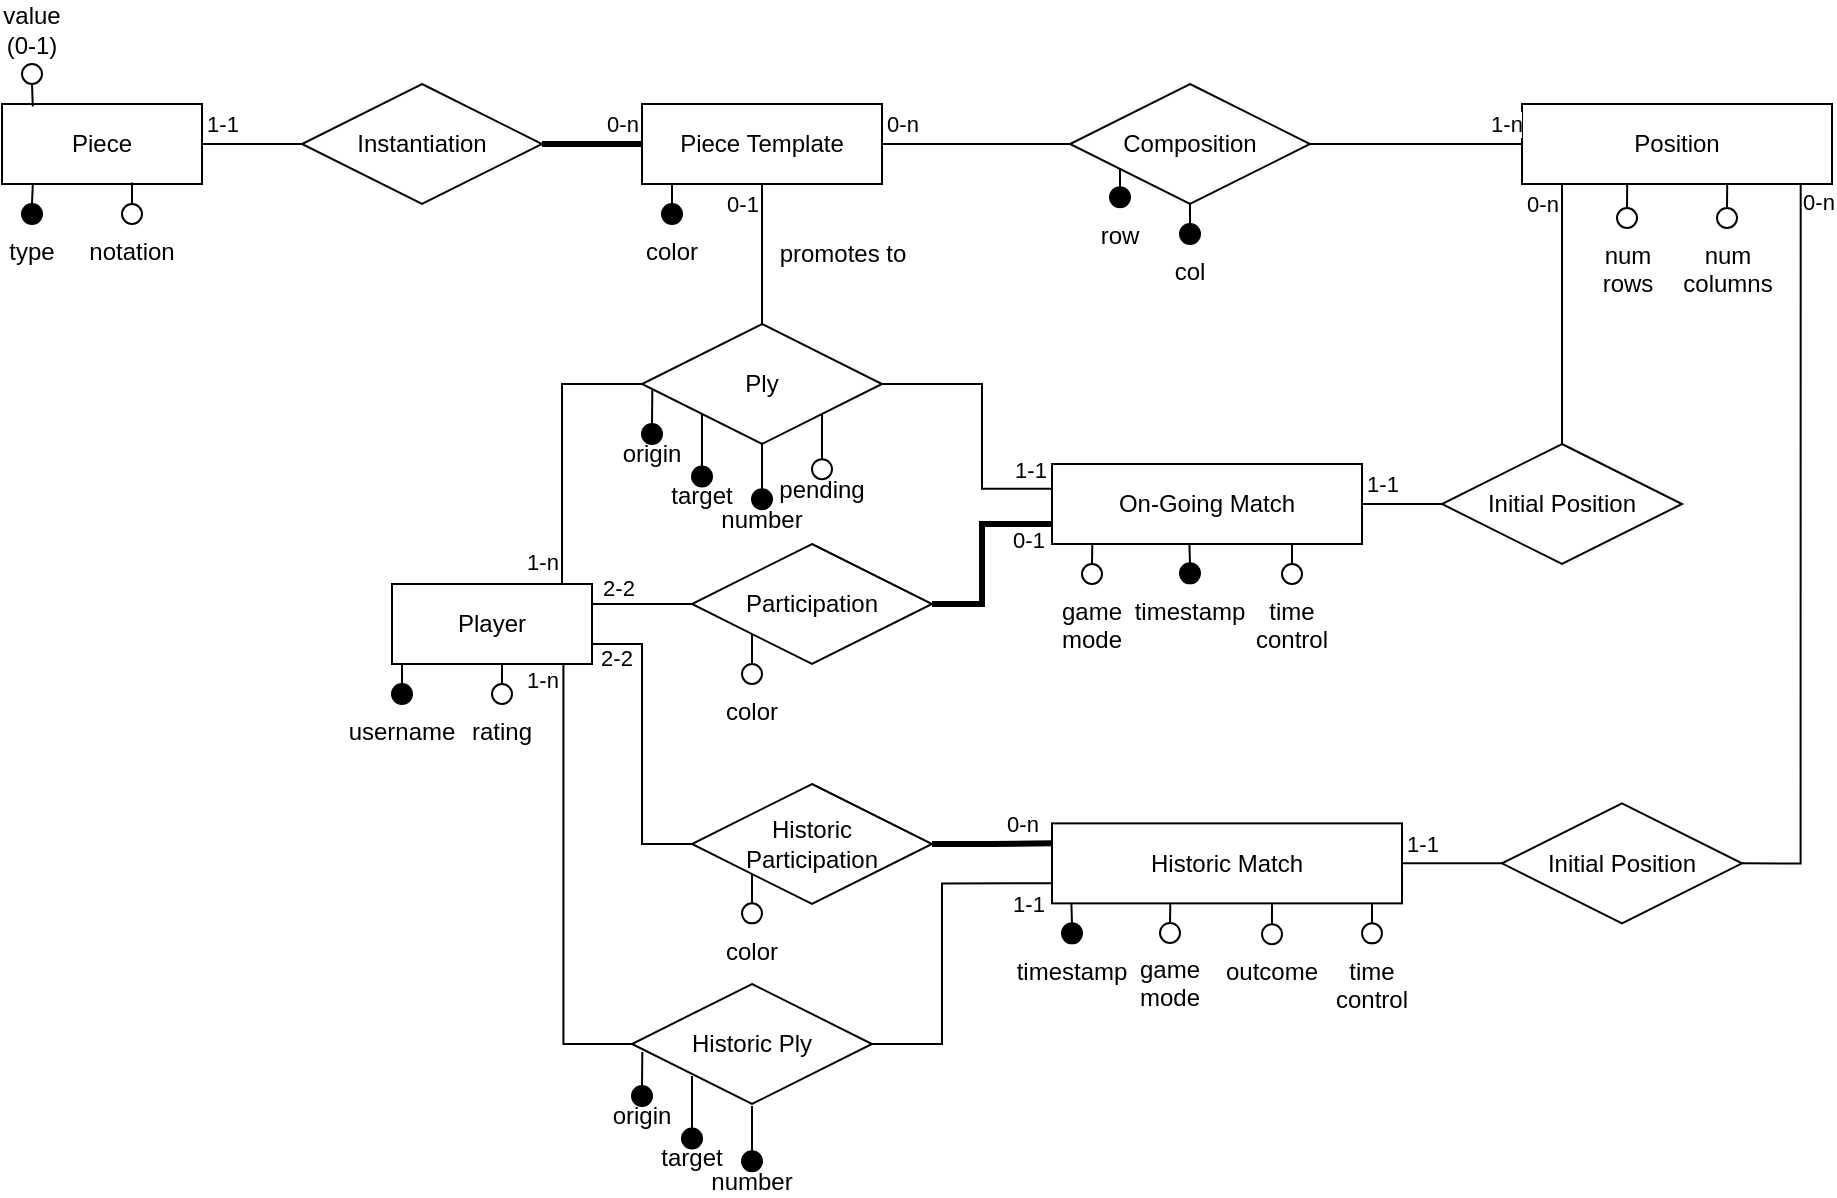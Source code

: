 <mxfile version="20.5.3" type="device"><diagram id="VojodgETcrZP4-2KOpy2" name="Página-1"><mxGraphModel dx="2012" dy="671" grid="1" gridSize="10" guides="1" tooltips="1" connect="1" arrows="1" fold="1" page="1" pageScale="1" pageWidth="827" pageHeight="1169" math="0" shadow="0"><root><mxCell id="0"/><mxCell id="1" parent="0"/><mxCell id="2_VntcDzzRcqwPw3IpWG-17" value="1-1" style="edgeStyle=orthogonalEdgeStyle;rounded=0;orthogonalLoop=1;jettySize=auto;html=1;exitX=1;exitY=0.5;exitDx=0;exitDy=0;entryX=0;entryY=0.5;entryDx=0;entryDy=0;endArrow=none;endFill=0;" edge="1" parent="1" source="2_VntcDzzRcqwPw3IpWG-1" target="2_VntcDzzRcqwPw3IpWG-16"><mxGeometry x="-0.6" y="10" relative="1" as="geometry"><mxPoint as="offset"/></mxGeometry></mxCell><mxCell id="2_VntcDzzRcqwPw3IpWG-1" value="Piece" style="whiteSpace=wrap;html=1;align=center;" vertex="1" parent="1"><mxGeometry x="-180" y="190" width="100" height="40" as="geometry"/></mxCell><mxCell id="2_VntcDzzRcqwPw3IpWG-9" style="edgeStyle=orthogonalEdgeStyle;rounded=0;orthogonalLoop=1;jettySize=auto;html=1;exitX=0.5;exitY=0;exitDx=0;exitDy=0;entryX=0.554;entryY=0.99;entryDx=0;entryDy=0;entryPerimeter=0;endArrow=none;endFill=0;" edge="1" parent="1" source="2_VntcDzzRcqwPw3IpWG-8"><mxGeometry relative="1" as="geometry"><mxPoint x="-164.6" y="230.0" as="targetPoint"/></mxGeometry></mxCell><mxCell id="2_VntcDzzRcqwPw3IpWG-8" value="type" style="ellipse;whiteSpace=wrap;html=1;labelPosition=center;verticalLabelPosition=bottom;align=center;verticalAlign=top;fillColor=#000000;" vertex="1" parent="1"><mxGeometry x="-170" y="240" width="10" height="10" as="geometry"/></mxCell><mxCell id="2_VntcDzzRcqwPw3IpWG-93" value="0-n" style="edgeStyle=orthogonalEdgeStyle;rounded=0;orthogonalLoop=1;jettySize=auto;html=1;exitX=1;exitY=0.5;exitDx=0;exitDy=0;entryX=0;entryY=0.5;entryDx=0;entryDy=0;fontColor=#000000;endArrow=none;endFill=0;" edge="1" parent="1" source="2_VntcDzzRcqwPw3IpWG-15" target="2_VntcDzzRcqwPw3IpWG-92"><mxGeometry x="-0.787" y="10" relative="1" as="geometry"><mxPoint as="offset"/></mxGeometry></mxCell><mxCell id="2_VntcDzzRcqwPw3IpWG-15" value="Piece Template" style="whiteSpace=wrap;html=1;align=center;" vertex="1" parent="1"><mxGeometry x="140" y="190" width="120" height="40" as="geometry"/></mxCell><mxCell id="2_VntcDzzRcqwPw3IpWG-18" value="0-n" style="edgeStyle=orthogonalEdgeStyle;rounded=0;orthogonalLoop=1;jettySize=auto;html=1;exitX=1;exitY=0.5;exitDx=0;exitDy=0;endArrow=none;endFill=0;endSize=6;strokeWidth=3;" edge="1" parent="1" source="2_VntcDzzRcqwPw3IpWG-16" target="2_VntcDzzRcqwPw3IpWG-15"><mxGeometry x="0.6" y="10" relative="1" as="geometry"><mxPoint as="offset"/></mxGeometry></mxCell><mxCell id="2_VntcDzzRcqwPw3IpWG-16" value="Instantiation" style="shape=rhombus;perimeter=rhombusPerimeter;whiteSpace=wrap;html=1;align=center;" vertex="1" parent="1"><mxGeometry x="-30" y="180" width="120" height="60" as="geometry"/></mxCell><mxCell id="2_VntcDzzRcqwPw3IpWG-22" value="" style="group" vertex="1" connectable="0" parent="1"><mxGeometry x="-120" y="240" width="10" height="10" as="geometry"/></mxCell><mxCell id="2_VntcDzzRcqwPw3IpWG-20" value="notation&lt;br&gt;" style="ellipse;whiteSpace=wrap;html=1;labelPosition=center;verticalLabelPosition=bottom;align=center;verticalAlign=top;" vertex="1" parent="2_VntcDzzRcqwPw3IpWG-22"><mxGeometry width="10" height="10" as="geometry"/></mxCell><mxCell id="2_VntcDzzRcqwPw3IpWG-21" style="edgeStyle=orthogonalEdgeStyle;rounded=0;orthogonalLoop=1;jettySize=auto;html=1;exitX=0.5;exitY=0;exitDx=0;exitDy=0;entryX=0.45;entryY=0.98;entryDx=0;entryDy=0;entryPerimeter=0;endArrow=none;endFill=0;" edge="1" parent="1" source="2_VntcDzzRcqwPw3IpWG-20"><mxGeometry relative="1" as="geometry"><mxPoint x="-115" y="229.2" as="targetPoint"/></mxGeometry></mxCell><mxCell id="2_VntcDzzRcqwPw3IpWG-26" style="edgeStyle=orthogonalEdgeStyle;rounded=0;orthogonalLoop=1;jettySize=auto;html=1;exitX=0.5;exitY=0;exitDx=0;exitDy=0;entryX=0.125;entryY=1.01;entryDx=0;entryDy=0;entryPerimeter=0;endArrow=none;endFill=0;" edge="1" parent="1" source="2_VntcDzzRcqwPw3IpWG-24" target="2_VntcDzzRcqwPw3IpWG-15"><mxGeometry relative="1" as="geometry"/></mxCell><mxCell id="2_VntcDzzRcqwPw3IpWG-24" value="color" style="ellipse;whiteSpace=wrap;html=1;labelPosition=center;verticalLabelPosition=bottom;align=center;verticalAlign=top;fillColor=#000000;" vertex="1" parent="1"><mxGeometry x="150" y="240" width="10" height="10" as="geometry"/></mxCell><mxCell id="2_VntcDzzRcqwPw3IpWG-39" value="2-2" style="edgeStyle=orthogonalEdgeStyle;rounded=0;orthogonalLoop=1;jettySize=auto;html=1;exitX=1;exitY=0.25;exitDx=0;exitDy=0;entryX=0;entryY=0.5;entryDx=0;entryDy=0;endArrow=none;endFill=0;" edge="1" parent="1" source="2_VntcDzzRcqwPw3IpWG-27" target="2_VntcDzzRcqwPw3IpWG-36"><mxGeometry x="-0.48" y="8" relative="1" as="geometry"><Array as="points"><mxPoint x="165" y="440"/></Array><mxPoint as="offset"/></mxGeometry></mxCell><mxCell id="2_VntcDzzRcqwPw3IpWG-45" value="1-n" style="edgeStyle=orthogonalEdgeStyle;rounded=0;orthogonalLoop=1;jettySize=auto;html=1;exitX=0.85;exitY=0;exitDx=0;exitDy=0;entryX=0;entryY=0.5;entryDx=0;entryDy=0;endArrow=none;endFill=0;exitPerimeter=0;" edge="1" parent="1" source="2_VntcDzzRcqwPw3IpWG-27" target="2_VntcDzzRcqwPw3IpWG-44"><mxGeometry x="-0.84" y="10" relative="1" as="geometry"><mxPoint as="offset"/></mxGeometry></mxCell><mxCell id="2_VntcDzzRcqwPw3IpWG-85" value="2-2" style="edgeStyle=orthogonalEdgeStyle;rounded=0;orthogonalLoop=1;jettySize=auto;html=1;exitX=1;exitY=0.75;exitDx=0;exitDy=0;entryX=0;entryY=0.5;entryDx=0;entryDy=0;fontColor=#000000;endArrow=none;endFill=0;" edge="1" parent="1" source="2_VntcDzzRcqwPw3IpWG-27" target="2_VntcDzzRcqwPw3IpWG-79"><mxGeometry x="-0.85" y="-7" relative="1" as="geometry"><mxPoint as="offset"/></mxGeometry></mxCell><mxCell id="2_VntcDzzRcqwPw3IpWG-103" value="1-n" style="edgeStyle=orthogonalEdgeStyle;rounded=0;orthogonalLoop=1;jettySize=auto;html=1;exitX=0.857;exitY=1.004;exitDx=0;exitDy=0;entryX=0;entryY=0.5;entryDx=0;entryDy=0;strokeWidth=1;fontColor=#000000;endArrow=none;endFill=0;startSize=12;endSize=12;sourcePerimeterSpacing=6;exitPerimeter=0;" edge="1" parent="1" source="2_VntcDzzRcqwPw3IpWG-27" target="2_VntcDzzRcqwPw3IpWG-101"><mxGeometry x="-0.934" y="-11" relative="1" as="geometry"><mxPoint as="offset"/></mxGeometry></mxCell><mxCell id="2_VntcDzzRcqwPw3IpWG-27" value="Player" style="whiteSpace=wrap;html=1;align=center;" vertex="1" parent="1"><mxGeometry x="15" y="430" width="100" height="40" as="geometry"/></mxCell><mxCell id="2_VntcDzzRcqwPw3IpWG-28" value="" style="group" vertex="1" connectable="0" parent="1"><mxGeometry x="15" y="480" width="10" height="10" as="geometry"/></mxCell><mxCell id="2_VntcDzzRcqwPw3IpWG-29" value="username" style="ellipse;whiteSpace=wrap;html=1;labelPosition=center;verticalLabelPosition=bottom;align=center;verticalAlign=top;fillColor=#000000;" vertex="1" parent="2_VntcDzzRcqwPw3IpWG-28"><mxGeometry width="10" height="10" as="geometry"/></mxCell><mxCell id="2_VntcDzzRcqwPw3IpWG-31" style="edgeStyle=orthogonalEdgeStyle;rounded=0;orthogonalLoop=1;jettySize=auto;html=1;exitX=0.5;exitY=0;exitDx=0;exitDy=0;endArrow=none;endFill=0;" edge="1" parent="1" source="2_VntcDzzRcqwPw3IpWG-29"><mxGeometry relative="1" as="geometry"><mxPoint x="20" y="470" as="targetPoint"/></mxGeometry></mxCell><mxCell id="2_VntcDzzRcqwPw3IpWG-32" value="" style="group" vertex="1" connectable="0" parent="1"><mxGeometry x="65" y="480" width="10" height="10" as="geometry"/></mxCell><mxCell id="2_VntcDzzRcqwPw3IpWG-33" value="rating" style="ellipse;whiteSpace=wrap;html=1;labelPosition=center;verticalLabelPosition=bottom;align=center;verticalAlign=top;" vertex="1" parent="2_VntcDzzRcqwPw3IpWG-32"><mxGeometry width="10" height="10" as="geometry"/></mxCell><mxCell id="2_VntcDzzRcqwPw3IpWG-34" style="edgeStyle=orthogonalEdgeStyle;rounded=0;orthogonalLoop=1;jettySize=auto;html=1;exitX=0.5;exitY=0;exitDx=0;exitDy=0;entryX=0.75;entryY=1;entryDx=0;entryDy=0;endArrow=none;endFill=0;" edge="1" parent="1" source="2_VntcDzzRcqwPw3IpWG-33"><mxGeometry relative="1" as="geometry"><mxPoint x="70" y="470" as="targetPoint"/></mxGeometry></mxCell><mxCell id="2_VntcDzzRcqwPw3IpWG-40" value="0-1" style="edgeStyle=orthogonalEdgeStyle;rounded=0;orthogonalLoop=1;jettySize=auto;html=1;exitX=1;exitY=0.5;exitDx=0;exitDy=0;entryX=0;entryY=0.75;entryDx=0;entryDy=0;endArrow=none;endFill=0;strokeWidth=3;" edge="1" parent="1" source="2_VntcDzzRcqwPw3IpWG-36" target="2_VntcDzzRcqwPw3IpWG-38"><mxGeometry x="0.76" y="-8" relative="1" as="geometry"><Array as="points"><mxPoint x="310" y="440"/><mxPoint x="310" y="400"/></Array><mxPoint as="offset"/></mxGeometry></mxCell><mxCell id="2_VntcDzzRcqwPw3IpWG-36" value="Participation" style="shape=rhombus;perimeter=rhombusPerimeter;whiteSpace=wrap;html=1;align=center;" vertex="1" parent="1"><mxGeometry x="165" y="410" width="120" height="60" as="geometry"/></mxCell><mxCell id="2_VntcDzzRcqwPw3IpWG-46" value="1-1" style="edgeStyle=orthogonalEdgeStyle;rounded=0;orthogonalLoop=1;jettySize=auto;html=1;exitX=0.007;exitY=0.309;exitDx=0;exitDy=0;endArrow=none;endFill=0;entryX=1;entryY=0.5;entryDx=0;entryDy=0;exitPerimeter=0;" edge="1" parent="1" source="2_VntcDzzRcqwPw3IpWG-38" target="2_VntcDzzRcqwPw3IpWG-44"><mxGeometry x="-0.826" y="-9" relative="1" as="geometry"><Array as="points"><mxPoint x="310" y="382"/><mxPoint x="310" y="330"/></Array><mxPoint as="offset"/></mxGeometry></mxCell><mxCell id="2_VntcDzzRcqwPw3IpWG-141" value="1-1" style="edgeStyle=orthogonalEdgeStyle;rounded=0;orthogonalLoop=1;jettySize=auto;html=1;exitX=1;exitY=0.5;exitDx=0;exitDy=0;entryX=0;entryY=0.5;entryDx=0;entryDy=0;strokeWidth=1;fontColor=#000000;endArrow=none;endFill=0;startSize=12;endSize=12;sourcePerimeterSpacing=6;" edge="1" parent="1" source="2_VntcDzzRcqwPw3IpWG-38" target="2_VntcDzzRcqwPw3IpWG-140"><mxGeometry x="-0.5" y="10" relative="1" as="geometry"><mxPoint as="offset"/></mxGeometry></mxCell><mxCell id="2_VntcDzzRcqwPw3IpWG-38" value="On-Going Match" style="whiteSpace=wrap;html=1;align=center;fillColor=#FFFFFF;" vertex="1" parent="1"><mxGeometry x="345" y="370" width="155" height="40" as="geometry"/></mxCell><mxCell id="2_VntcDzzRcqwPw3IpWG-154" value="0-1" style="edgeStyle=orthogonalEdgeStyle;rounded=0;orthogonalLoop=1;jettySize=auto;html=1;exitX=0.5;exitY=0;exitDx=0;exitDy=0;strokeWidth=1;fontColor=#000000;endArrow=none;endFill=0;startSize=12;endSize=12;sourcePerimeterSpacing=6;entryX=0.5;entryY=1;entryDx=0;entryDy=0;entryPerimeter=0;" edge="1" parent="1" source="2_VntcDzzRcqwPw3IpWG-44" target="2_VntcDzzRcqwPw3IpWG-15"><mxGeometry x="0.714" y="10" relative="1" as="geometry"><mxPoint x="420" y="190" as="targetPoint"/><Array as="points"><mxPoint x="200" y="250"/><mxPoint x="200" y="250"/></Array><mxPoint as="offset"/></mxGeometry></mxCell><mxCell id="2_VntcDzzRcqwPw3IpWG-44" value="Ply" style="shape=rhombus;perimeter=rhombusPerimeter;whiteSpace=wrap;html=1;align=center;fillColor=#FFFFFF;" vertex="1" parent="1"><mxGeometry x="140" y="300" width="120" height="60" as="geometry"/></mxCell><mxCell id="2_VntcDzzRcqwPw3IpWG-51" style="edgeStyle=orthogonalEdgeStyle;rounded=0;orthogonalLoop=1;jettySize=auto;html=1;exitX=0.5;exitY=0;exitDx=0;exitDy=0;entryX=0;entryY=1;entryDx=0;entryDy=0;endArrow=none;endFill=0;" edge="1" parent="1" source="2_VntcDzzRcqwPw3IpWG-50" target="2_VntcDzzRcqwPw3IpWG-36"><mxGeometry relative="1" as="geometry"/></mxCell><mxCell id="2_VntcDzzRcqwPw3IpWG-50" value="color" style="ellipse;whiteSpace=wrap;html=1;labelPosition=center;verticalLabelPosition=bottom;align=center;verticalAlign=top;" vertex="1" parent="1"><mxGeometry x="190" y="470" width="10" height="10" as="geometry"/></mxCell><mxCell id="2_VntcDzzRcqwPw3IpWG-56" style="edgeStyle=orthogonalEdgeStyle;rounded=0;orthogonalLoop=1;jettySize=auto;html=1;exitX=0.5;exitY=1;exitDx=0;exitDy=0;entryX=0.154;entryY=0.032;entryDx=0;entryDy=0;entryPerimeter=0;endArrow=none;endFill=0;" edge="1" parent="1" source="2_VntcDzzRcqwPw3IpWG-54" target="2_VntcDzzRcqwPw3IpWG-1"><mxGeometry relative="1" as="geometry"/></mxCell><mxCell id="2_VntcDzzRcqwPw3IpWG-54" value="value (0-1)" style="ellipse;whiteSpace=wrap;html=1;labelPosition=center;verticalLabelPosition=top;align=center;verticalAlign=bottom;" vertex="1" parent="1"><mxGeometry x="-170" y="170" width="10" height="10" as="geometry"/></mxCell><mxCell id="2_VntcDzzRcqwPw3IpWG-150" value="1-1" style="edgeStyle=orthogonalEdgeStyle;rounded=0;orthogonalLoop=1;jettySize=auto;html=1;exitX=1;exitY=0.5;exitDx=0;exitDy=0;entryX=0;entryY=0.5;entryDx=0;entryDy=0;strokeWidth=1;fontColor=#000000;endArrow=none;endFill=0;startSize=12;endSize=12;sourcePerimeterSpacing=6;" edge="1" parent="1" source="2_VntcDzzRcqwPw3IpWG-72" target="2_VntcDzzRcqwPw3IpWG-149"><mxGeometry x="-0.6" y="10" relative="1" as="geometry"><mxPoint as="offset"/></mxGeometry></mxCell><mxCell id="2_VntcDzzRcqwPw3IpWG-72" value="Historic Match" style="whiteSpace=wrap;html=1;align=center;fontColor=#000000;fillColor=#FFFFFF;" vertex="1" parent="1"><mxGeometry x="345" y="549.68" width="175" height="40" as="geometry"/></mxCell><mxCell id="2_VntcDzzRcqwPw3IpWG-76" value="" style="group" vertex="1" connectable="0" parent="1"><mxGeometry x="450" y="600.08" width="10" height="10" as="geometry"/></mxCell><mxCell id="2_VntcDzzRcqwPw3IpWG-77" value="outcome" style="ellipse;whiteSpace=wrap;html=1;labelPosition=center;verticalLabelPosition=bottom;align=center;verticalAlign=top;" vertex="1" parent="2_VntcDzzRcqwPw3IpWG-76"><mxGeometry width="10" height="10" as="geometry"/></mxCell><mxCell id="2_VntcDzzRcqwPw3IpWG-78" style="edgeStyle=orthogonalEdgeStyle;rounded=0;orthogonalLoop=1;jettySize=auto;html=1;exitX=0.5;exitY=0;exitDx=0;exitDy=0;endArrow=none;endFill=0;entryX=0.129;entryY=0.998;entryDx=0;entryDy=0;entryPerimeter=0;" edge="1" parent="1" source="2_VntcDzzRcqwPw3IpWG-77"><mxGeometry relative="1" as="geometry"><mxPoint x="454.995" y="590.0" as="targetPoint"/></mxGeometry></mxCell><mxCell id="2_VntcDzzRcqwPw3IpWG-80" value="0-n" style="edgeStyle=orthogonalEdgeStyle;rounded=0;orthogonalLoop=1;jettySize=auto;html=1;exitX=1;exitY=0.5;exitDx=0;exitDy=0;fontColor=#000000;endArrow=none;endFill=0;entryX=0;entryY=0.25;entryDx=0;entryDy=0;strokeWidth=3;" edge="1" parent="1" source="2_VntcDzzRcqwPw3IpWG-79" target="2_VntcDzzRcqwPw3IpWG-72"><mxGeometry x="0.503" y="10" relative="1" as="geometry"><mxPoint x="320" y="560" as="targetPoint"/><mxPoint as="offset"/></mxGeometry></mxCell><mxCell id="2_VntcDzzRcqwPw3IpWG-79" value="Historic&lt;br&gt;Participation" style="shape=rhombus;perimeter=rhombusPerimeter;whiteSpace=wrap;html=1;align=center;" vertex="1" parent="1"><mxGeometry x="165" y="530" width="120" height="60" as="geometry"/></mxCell><mxCell id="2_VntcDzzRcqwPw3IpWG-83" style="edgeStyle=orthogonalEdgeStyle;rounded=0;orthogonalLoop=1;jettySize=auto;html=1;exitX=0.5;exitY=0;exitDx=0;exitDy=0;entryX=0.637;entryY=1.008;entryDx=0;entryDy=0;entryPerimeter=0;endArrow=none;endFill=0;" edge="1" parent="1" source="2_VntcDzzRcqwPw3IpWG-84"><mxGeometry relative="1" as="geometry"><mxPoint x="354.7" y="590.0" as="targetPoint"/></mxGeometry></mxCell><mxCell id="2_VntcDzzRcqwPw3IpWG-84" value="timestamp" style="ellipse;whiteSpace=wrap;html=1;labelPosition=center;verticalLabelPosition=bottom;align=center;verticalAlign=top;fillColor=#000000;" vertex="1" parent="1"><mxGeometry x="350" y="599.68" width="10" height="10" as="geometry"/></mxCell><mxCell id="2_VntcDzzRcqwPw3IpWG-88" style="edgeStyle=orthogonalEdgeStyle;rounded=0;orthogonalLoop=1;jettySize=auto;html=1;exitX=0.5;exitY=0;exitDx=0;exitDy=0;entryX=0;entryY=1;entryDx=0;entryDy=0;endArrow=none;endFill=0;" edge="1" parent="1" source="2_VntcDzzRcqwPw3IpWG-89"><mxGeometry relative="1" as="geometry"><mxPoint x="195" y="574.68" as="targetPoint"/></mxGeometry></mxCell><mxCell id="2_VntcDzzRcqwPw3IpWG-89" value="color" style="ellipse;whiteSpace=wrap;html=1;labelPosition=center;verticalLabelPosition=bottom;align=center;verticalAlign=top;" vertex="1" parent="1"><mxGeometry x="190" y="589.68" width="10" height="10" as="geometry"/></mxCell><mxCell id="2_VntcDzzRcqwPw3IpWG-91" value="Position" style="whiteSpace=wrap;html=1;align=center;fillColor=#FFFFFF;" vertex="1" parent="1"><mxGeometry x="580" y="190" width="155" height="40" as="geometry"/></mxCell><mxCell id="2_VntcDzzRcqwPw3IpWG-94" value="1-n" style="edgeStyle=orthogonalEdgeStyle;rounded=0;orthogonalLoop=1;jettySize=auto;html=1;exitX=1;exitY=0.5;exitDx=0;exitDy=0;entryX=0;entryY=0.5;entryDx=0;entryDy=0;fontColor=#000000;endArrow=none;endFill=0;" edge="1" parent="1" source="2_VntcDzzRcqwPw3IpWG-92" target="2_VntcDzzRcqwPw3IpWG-91"><mxGeometry x="0.853" y="10" relative="1" as="geometry"><mxPoint as="offset"/></mxGeometry></mxCell><mxCell id="2_VntcDzzRcqwPw3IpWG-92" value="Composition" style="shape=rhombus;perimeter=rhombusPerimeter;whiteSpace=wrap;html=1;align=center;" vertex="1" parent="1"><mxGeometry x="354" y="180" width="120" height="60" as="geometry"/></mxCell><mxCell id="2_VntcDzzRcqwPw3IpWG-104" value="1-1" style="edgeStyle=orthogonalEdgeStyle;rounded=0;orthogonalLoop=1;jettySize=auto;html=1;exitX=1;exitY=0.5;exitDx=0;exitDy=0;entryX=0;entryY=0.75;entryDx=0;entryDy=0;strokeWidth=1;fontColor=#000000;endArrow=none;endFill=0;startSize=12;endSize=12;sourcePerimeterSpacing=6;" edge="1" parent="1" source="2_VntcDzzRcqwPw3IpWG-101" target="2_VntcDzzRcqwPw3IpWG-72"><mxGeometry x="0.855" y="-10" relative="1" as="geometry"><Array as="points"><mxPoint x="290" y="660"/><mxPoint x="290" y="580"/></Array><mxPoint as="offset"/></mxGeometry></mxCell><mxCell id="2_VntcDzzRcqwPw3IpWG-101" value="Historic Ply" style="shape=rhombus;perimeter=rhombusPerimeter;whiteSpace=wrap;html=1;align=center;fillColor=#FFFFFF;" vertex="1" parent="1"><mxGeometry x="135" y="630" width="120" height="60" as="geometry"/></mxCell><mxCell id="2_VntcDzzRcqwPw3IpWG-112" style="edgeStyle=orthogonalEdgeStyle;rounded=0;orthogonalLoop=1;jettySize=auto;html=1;exitX=0.5;exitY=0;exitDx=0;exitDy=0;entryX=0.043;entryY=0.55;entryDx=0;entryDy=0;endArrow=none;endFill=0;entryPerimeter=0;" edge="1" parent="1" source="2_VntcDzzRcqwPw3IpWG-113" target="2_VntcDzzRcqwPw3IpWG-44"><mxGeometry relative="1" as="geometry"><mxPoint x="145.28" y="339.54" as="targetPoint"/></mxGeometry></mxCell><mxCell id="2_VntcDzzRcqwPw3IpWG-113" value="origin" style="ellipse;whiteSpace=wrap;html=1;labelPosition=center;verticalLabelPosition=bottom;align=center;verticalAlign=middle;fillColor=#000000;" vertex="1" parent="1"><mxGeometry x="140" y="350" width="10" height="10" as="geometry"/></mxCell><mxCell id="2_VntcDzzRcqwPw3IpWG-114" style="edgeStyle=orthogonalEdgeStyle;rounded=0;orthogonalLoop=1;jettySize=auto;html=1;exitX=0.5;exitY=0;exitDx=0;exitDy=0;entryX=0;entryY=1;entryDx=0;entryDy=0;endArrow=none;endFill=0;" edge="1" parent="1" source="2_VntcDzzRcqwPw3IpWG-115" target="2_VntcDzzRcqwPw3IpWG-44"><mxGeometry relative="1" as="geometry"><mxPoint x="169.88" y="360" as="targetPoint"/></mxGeometry></mxCell><mxCell id="2_VntcDzzRcqwPw3IpWG-115" value="target" style="ellipse;whiteSpace=wrap;html=1;labelPosition=center;verticalLabelPosition=bottom;align=center;verticalAlign=middle;fillColor=#000000;" vertex="1" parent="1"><mxGeometry x="165" y="371.24" width="10" height="10" as="geometry"/></mxCell><mxCell id="2_VntcDzzRcqwPw3IpWG-118" style="edgeStyle=orthogonalEdgeStyle;rounded=0;orthogonalLoop=1;jettySize=auto;html=1;exitX=0.5;exitY=0;exitDx=0;exitDy=0;entryX=0.5;entryY=1;entryDx=0;entryDy=0;strokeWidth=1;fontColor=#000000;endArrow=none;endFill=0;startSize=12;endSize=12;sourcePerimeterSpacing=6;" edge="1" parent="1" source="2_VntcDzzRcqwPw3IpWG-116" target="2_VntcDzzRcqwPw3IpWG-44"><mxGeometry relative="1" as="geometry"><mxPoint x="200" y="371.24" as="targetPoint"/></mxGeometry></mxCell><mxCell id="2_VntcDzzRcqwPw3IpWG-116" value="number" style="ellipse;whiteSpace=wrap;html=1;labelPosition=center;verticalLabelPosition=bottom;align=center;verticalAlign=middle;fillColor=#000000;" vertex="1" parent="1"><mxGeometry x="195" y="382.6" width="10" height="10" as="geometry"/></mxCell><mxCell id="2_VntcDzzRcqwPw3IpWG-120" style="edgeStyle=orthogonalEdgeStyle;rounded=0;orthogonalLoop=1;jettySize=auto;html=1;exitX=0.5;exitY=0;exitDx=0;exitDy=0;entryX=0.5;entryY=1;entryDx=0;entryDy=0;strokeWidth=1;fontColor=#000000;endArrow=none;endFill=0;startSize=12;endSize=12;sourcePerimeterSpacing=6;" edge="1" parent="1" source="2_VntcDzzRcqwPw3IpWG-121"><mxGeometry relative="1" as="geometry"><mxPoint x="230" y="345" as="targetPoint"/></mxGeometry></mxCell><mxCell id="2_VntcDzzRcqwPw3IpWG-121" value="pending" style="ellipse;whiteSpace=wrap;html=1;labelPosition=center;verticalLabelPosition=bottom;align=center;verticalAlign=middle;" vertex="1" parent="1"><mxGeometry x="225" y="367.6" width="10" height="10" as="geometry"/></mxCell><mxCell id="2_VntcDzzRcqwPw3IpWG-129" style="edgeStyle=orthogonalEdgeStyle;rounded=0;orthogonalLoop=1;jettySize=auto;html=1;exitX=0.5;exitY=0;exitDx=0;exitDy=0;entryX=0.125;entryY=1.01;entryDx=0;entryDy=0;entryPerimeter=0;endArrow=none;endFill=0;" edge="1" parent="1" source="2_VntcDzzRcqwPw3IpWG-130"><mxGeometry relative="1" as="geometry"><mxPoint x="379" y="222.0" as="targetPoint"/></mxGeometry></mxCell><mxCell id="2_VntcDzzRcqwPw3IpWG-130" value="row" style="ellipse;whiteSpace=wrap;html=1;labelPosition=center;verticalLabelPosition=bottom;align=center;verticalAlign=top;fillColor=#000000;" vertex="1" parent="1"><mxGeometry x="374" y="231.6" width="10" height="10" as="geometry"/></mxCell><mxCell id="2_VntcDzzRcqwPw3IpWG-132" style="edgeStyle=orthogonalEdgeStyle;rounded=0;orthogonalLoop=1;jettySize=auto;html=1;exitX=0.5;exitY=0;exitDx=0;exitDy=0;entryX=0.5;entryY=1;entryDx=0;entryDy=0;strokeWidth=1;fontColor=#000000;endArrow=none;endFill=0;startSize=12;endSize=12;sourcePerimeterSpacing=6;" edge="1" parent="1" source="2_VntcDzzRcqwPw3IpWG-131" target="2_VntcDzzRcqwPw3IpWG-92"><mxGeometry relative="1" as="geometry"/></mxCell><mxCell id="2_VntcDzzRcqwPw3IpWG-131" value="col" style="ellipse;whiteSpace=wrap;html=1;labelPosition=center;verticalLabelPosition=bottom;align=center;verticalAlign=top;fillColor=#000000;" vertex="1" parent="1"><mxGeometry x="409" y="250" width="10" height="10" as="geometry"/></mxCell><mxCell id="2_VntcDzzRcqwPw3IpWG-135" style="edgeStyle=orthogonalEdgeStyle;rounded=0;orthogonalLoop=1;jettySize=auto;html=1;exitX=0.5;exitY=0;exitDx=0;exitDy=0;entryX=0.291;entryY=0.99;entryDx=0;entryDy=0;entryPerimeter=0;strokeWidth=1;fontColor=#000000;endArrow=none;endFill=0;startSize=12;endSize=12;sourcePerimeterSpacing=6;" edge="1" parent="1" source="2_VntcDzzRcqwPw3IpWG-133"><mxGeometry relative="1" as="geometry"><mxPoint x="632.605" y="230.0" as="targetPoint"/></mxGeometry></mxCell><mxCell id="2_VntcDzzRcqwPw3IpWG-133" value="num rows" style="ellipse;whiteSpace=wrap;html=1;labelPosition=center;verticalLabelPosition=bottom;align=center;verticalAlign=top;fillColor=#FFFFFF;" vertex="1" parent="1"><mxGeometry x="627.5" y="242" width="10" height="10" as="geometry"/></mxCell><mxCell id="2_VntcDzzRcqwPw3IpWG-138" style="edgeStyle=orthogonalEdgeStyle;rounded=0;orthogonalLoop=1;jettySize=auto;html=1;exitX=0.5;exitY=0;exitDx=0;exitDy=0;entryX=0.291;entryY=0.99;entryDx=0;entryDy=0;entryPerimeter=0;strokeWidth=1;fontColor=#000000;endArrow=none;endFill=0;startSize=12;endSize=12;sourcePerimeterSpacing=6;" edge="1" parent="1" source="2_VntcDzzRcqwPw3IpWG-139"><mxGeometry relative="1" as="geometry"><mxPoint x="682.605" y="230.0" as="targetPoint"/></mxGeometry></mxCell><mxCell id="2_VntcDzzRcqwPw3IpWG-139" value="num columns" style="ellipse;whiteSpace=wrap;html=1;labelPosition=center;verticalLabelPosition=bottom;align=center;verticalAlign=top;fillColor=#FFFFFF;" vertex="1" parent="1"><mxGeometry x="677.5" y="242" width="10" height="10" as="geometry"/></mxCell><mxCell id="2_VntcDzzRcqwPw3IpWG-142" value="0-n" style="edgeStyle=orthogonalEdgeStyle;rounded=0;orthogonalLoop=1;jettySize=auto;html=1;exitX=0.5;exitY=0;exitDx=0;exitDy=0;strokeWidth=1;fontColor=#000000;endArrow=none;endFill=0;startSize=12;endSize=12;sourcePerimeterSpacing=6;" edge="1" parent="1" source="2_VntcDzzRcqwPw3IpWG-140"><mxGeometry x="0.846" y="10" relative="1" as="geometry"><mxPoint x="600" y="230" as="targetPoint"/><mxPoint as="offset"/></mxGeometry></mxCell><mxCell id="2_VntcDzzRcqwPw3IpWG-140" value="Initial Position" style="shape=rhombus;perimeter=rhombusPerimeter;whiteSpace=wrap;html=1;align=center;fontColor=#000000;fillColor=#FFFFFF;" vertex="1" parent="1"><mxGeometry x="540" y="360" width="120" height="60" as="geometry"/></mxCell><mxCell id="2_VntcDzzRcqwPw3IpWG-151" value="0-n" style="edgeStyle=orthogonalEdgeStyle;rounded=0;orthogonalLoop=1;jettySize=auto;html=1;exitX=1;exitY=0.5;exitDx=0;exitDy=0;strokeWidth=1;fontColor=#000000;endArrow=none;endFill=0;startSize=12;endSize=12;sourcePerimeterSpacing=6;entryX=0.899;entryY=1.008;entryDx=0;entryDy=0;entryPerimeter=0;" edge="1" parent="1" source="2_VntcDzzRcqwPw3IpWG-149" target="2_VntcDzzRcqwPw3IpWG-91"><mxGeometry x="0.954" y="-9" relative="1" as="geometry"><mxPoint x="780" y="230" as="targetPoint"/><mxPoint as="offset"/></mxGeometry></mxCell><mxCell id="2_VntcDzzRcqwPw3IpWG-149" value="Initial Position" style="shape=rhombus;perimeter=rhombusPerimeter;whiteSpace=wrap;html=1;align=center;fontColor=#000000;fillColor=#FFFFFF;" vertex="1" parent="1"><mxGeometry x="570" y="539.68" width="120" height="60" as="geometry"/></mxCell><mxCell id="2_VntcDzzRcqwPw3IpWG-160" value="" style="group" vertex="1" connectable="0" parent="1"><mxGeometry x="360" y="420" width="10" height="10" as="geometry"/></mxCell><mxCell id="2_VntcDzzRcqwPw3IpWG-161" value="game mode" style="ellipse;whiteSpace=wrap;html=1;labelPosition=center;verticalLabelPosition=bottom;align=center;verticalAlign=top;" vertex="1" parent="2_VntcDzzRcqwPw3IpWG-160"><mxGeometry width="10" height="10" as="geometry"/></mxCell><mxCell id="2_VntcDzzRcqwPw3IpWG-162" style="edgeStyle=orthogonalEdgeStyle;rounded=0;orthogonalLoop=1;jettySize=auto;html=1;exitX=0.5;exitY=0;exitDx=0;exitDy=0;entryX=0.13;entryY=1.005;entryDx=0;entryDy=0;entryPerimeter=0;strokeWidth=1;fontColor=#000000;endArrow=none;endFill=0;startSize=12;endSize=12;sourcePerimeterSpacing=6;" edge="1" parent="1" source="2_VntcDzzRcqwPw3IpWG-161" target="2_VntcDzzRcqwPw3IpWG-38"><mxGeometry relative="1" as="geometry"/></mxCell><mxCell id="2_VntcDzzRcqwPw3IpWG-168" value="" style="group" vertex="1" connectable="0" parent="1"><mxGeometry x="399" y="599.48" width="10" height="10" as="geometry"/></mxCell><mxCell id="2_VntcDzzRcqwPw3IpWG-169" value="game mode" style="ellipse;whiteSpace=wrap;html=1;labelPosition=center;verticalLabelPosition=bottom;align=center;verticalAlign=top;" vertex="1" parent="2_VntcDzzRcqwPw3IpWG-168"><mxGeometry width="10" height="10" as="geometry"/></mxCell><mxCell id="2_VntcDzzRcqwPw3IpWG-170" style="edgeStyle=orthogonalEdgeStyle;rounded=0;orthogonalLoop=1;jettySize=auto;html=1;exitX=0.5;exitY=0;exitDx=0;exitDy=0;entryX=0.13;entryY=1.005;entryDx=0;entryDy=0;entryPerimeter=0;strokeWidth=1;fontColor=#000000;endArrow=none;endFill=0;startSize=12;endSize=12;sourcePerimeterSpacing=6;" edge="1" parent="1" source="2_VntcDzzRcqwPw3IpWG-169"><mxGeometry relative="1" as="geometry"><mxPoint x="404.15" y="589.68" as="targetPoint"/></mxGeometry></mxCell><mxCell id="2_VntcDzzRcqwPw3IpWG-171" style="edgeStyle=orthogonalEdgeStyle;rounded=0;orthogonalLoop=1;jettySize=auto;html=1;exitX=0.5;exitY=0;exitDx=0;exitDy=0;entryX=0.637;entryY=1.008;entryDx=0;entryDy=0;entryPerimeter=0;endArrow=none;endFill=0;" edge="1" parent="1" source="2_VntcDzzRcqwPw3IpWG-172"><mxGeometry relative="1" as="geometry"><mxPoint x="413.7" y="410.0" as="targetPoint"/></mxGeometry></mxCell><mxCell id="2_VntcDzzRcqwPw3IpWG-172" value="timestamp" style="ellipse;whiteSpace=wrap;html=1;labelPosition=center;verticalLabelPosition=bottom;align=center;verticalAlign=top;fillColor=#000000;" vertex="1" parent="1"><mxGeometry x="409" y="419.68" width="10" height="10" as="geometry"/></mxCell><mxCell id="2_VntcDzzRcqwPw3IpWG-173" style="edgeStyle=orthogonalEdgeStyle;rounded=0;orthogonalLoop=1;jettySize=auto;html=1;exitX=0.5;exitY=0;exitDx=0;exitDy=0;entryX=0.043;entryY=0.55;entryDx=0;entryDy=0;endArrow=none;endFill=0;entryPerimeter=0;" edge="1" parent="1" source="2_VntcDzzRcqwPw3IpWG-174"><mxGeometry relative="1" as="geometry"><mxPoint x="140.16" y="664" as="targetPoint"/></mxGeometry></mxCell><mxCell id="2_VntcDzzRcqwPw3IpWG-174" value="origin" style="ellipse;whiteSpace=wrap;html=1;labelPosition=center;verticalLabelPosition=bottom;align=center;verticalAlign=middle;fillColor=#000000;" vertex="1" parent="1"><mxGeometry x="135" y="681" width="10" height="10" as="geometry"/></mxCell><mxCell id="2_VntcDzzRcqwPw3IpWG-175" style="edgeStyle=orthogonalEdgeStyle;rounded=0;orthogonalLoop=1;jettySize=auto;html=1;exitX=0.5;exitY=0;exitDx=0;exitDy=0;entryX=0;entryY=1;entryDx=0;entryDy=0;endArrow=none;endFill=0;" edge="1" parent="1" source="2_VntcDzzRcqwPw3IpWG-176"><mxGeometry relative="1" as="geometry"><mxPoint x="165" y="676" as="targetPoint"/></mxGeometry></mxCell><mxCell id="2_VntcDzzRcqwPw3IpWG-176" value="target" style="ellipse;whiteSpace=wrap;html=1;labelPosition=center;verticalLabelPosition=bottom;align=center;verticalAlign=middle;fillColor=#000000;" vertex="1" parent="1"><mxGeometry x="160" y="702.24" width="10" height="10" as="geometry"/></mxCell><mxCell id="2_VntcDzzRcqwPw3IpWG-177" style="edgeStyle=orthogonalEdgeStyle;rounded=0;orthogonalLoop=1;jettySize=auto;html=1;exitX=0.5;exitY=0;exitDx=0;exitDy=0;entryX=0.5;entryY=1;entryDx=0;entryDy=0;strokeWidth=1;fontColor=#000000;endArrow=none;endFill=0;startSize=12;endSize=12;sourcePerimeterSpacing=6;" edge="1" parent="1" source="2_VntcDzzRcqwPw3IpWG-178"><mxGeometry relative="1" as="geometry"><mxPoint x="195" y="691" as="targetPoint"/></mxGeometry></mxCell><mxCell id="2_VntcDzzRcqwPw3IpWG-178" value="number" style="ellipse;whiteSpace=wrap;html=1;labelPosition=center;verticalLabelPosition=bottom;align=center;verticalAlign=middle;fillColor=#000000;" vertex="1" parent="1"><mxGeometry x="190" y="713.6" width="10" height="10" as="geometry"/></mxCell><mxCell id="2_VntcDzzRcqwPw3IpWG-186" style="edgeStyle=orthogonalEdgeStyle;rounded=0;orthogonalLoop=1;jettySize=auto;html=1;exitX=0.5;exitY=0;exitDx=0;exitDy=0;entryX=0;entryY=1;entryDx=0;entryDy=0;endArrow=none;endFill=0;" edge="1" parent="1" source="2_VntcDzzRcqwPw3IpWG-187"><mxGeometry relative="1" as="geometry"><mxPoint x="465" y="410" as="targetPoint"/></mxGeometry></mxCell><mxCell id="2_VntcDzzRcqwPw3IpWG-187" value="time control" style="ellipse;whiteSpace=wrap;html=1;labelPosition=center;verticalLabelPosition=bottom;align=center;verticalAlign=top;" vertex="1" parent="1"><mxGeometry x="460" y="420" width="10" height="10" as="geometry"/></mxCell><mxCell id="2_VntcDzzRcqwPw3IpWG-190" style="edgeStyle=orthogonalEdgeStyle;rounded=0;orthogonalLoop=1;jettySize=auto;html=1;exitX=0.5;exitY=0;exitDx=0;exitDy=0;entryX=0;entryY=1;entryDx=0;entryDy=0;endArrow=none;endFill=0;" edge="1" parent="1" source="2_VntcDzzRcqwPw3IpWG-191"><mxGeometry relative="1" as="geometry"><mxPoint x="505" y="589.68" as="targetPoint"/></mxGeometry></mxCell><mxCell id="2_VntcDzzRcqwPw3IpWG-191" value="time control" style="ellipse;whiteSpace=wrap;html=1;labelPosition=center;verticalLabelPosition=bottom;align=center;verticalAlign=top;" vertex="1" parent="1"><mxGeometry x="500" y="599.68" width="10" height="10" as="geometry"/></mxCell><mxCell id="2_VntcDzzRcqwPw3IpWG-192" value="promotes to" style="text;html=1;align=center;verticalAlign=middle;resizable=0;points=[];autosize=1;strokeColor=none;fillColor=none;fontColor=#000000;" vertex="1" parent="1"><mxGeometry x="195" y="250" width="90" height="30" as="geometry"/></mxCell></root></mxGraphModel></diagram></mxfile>